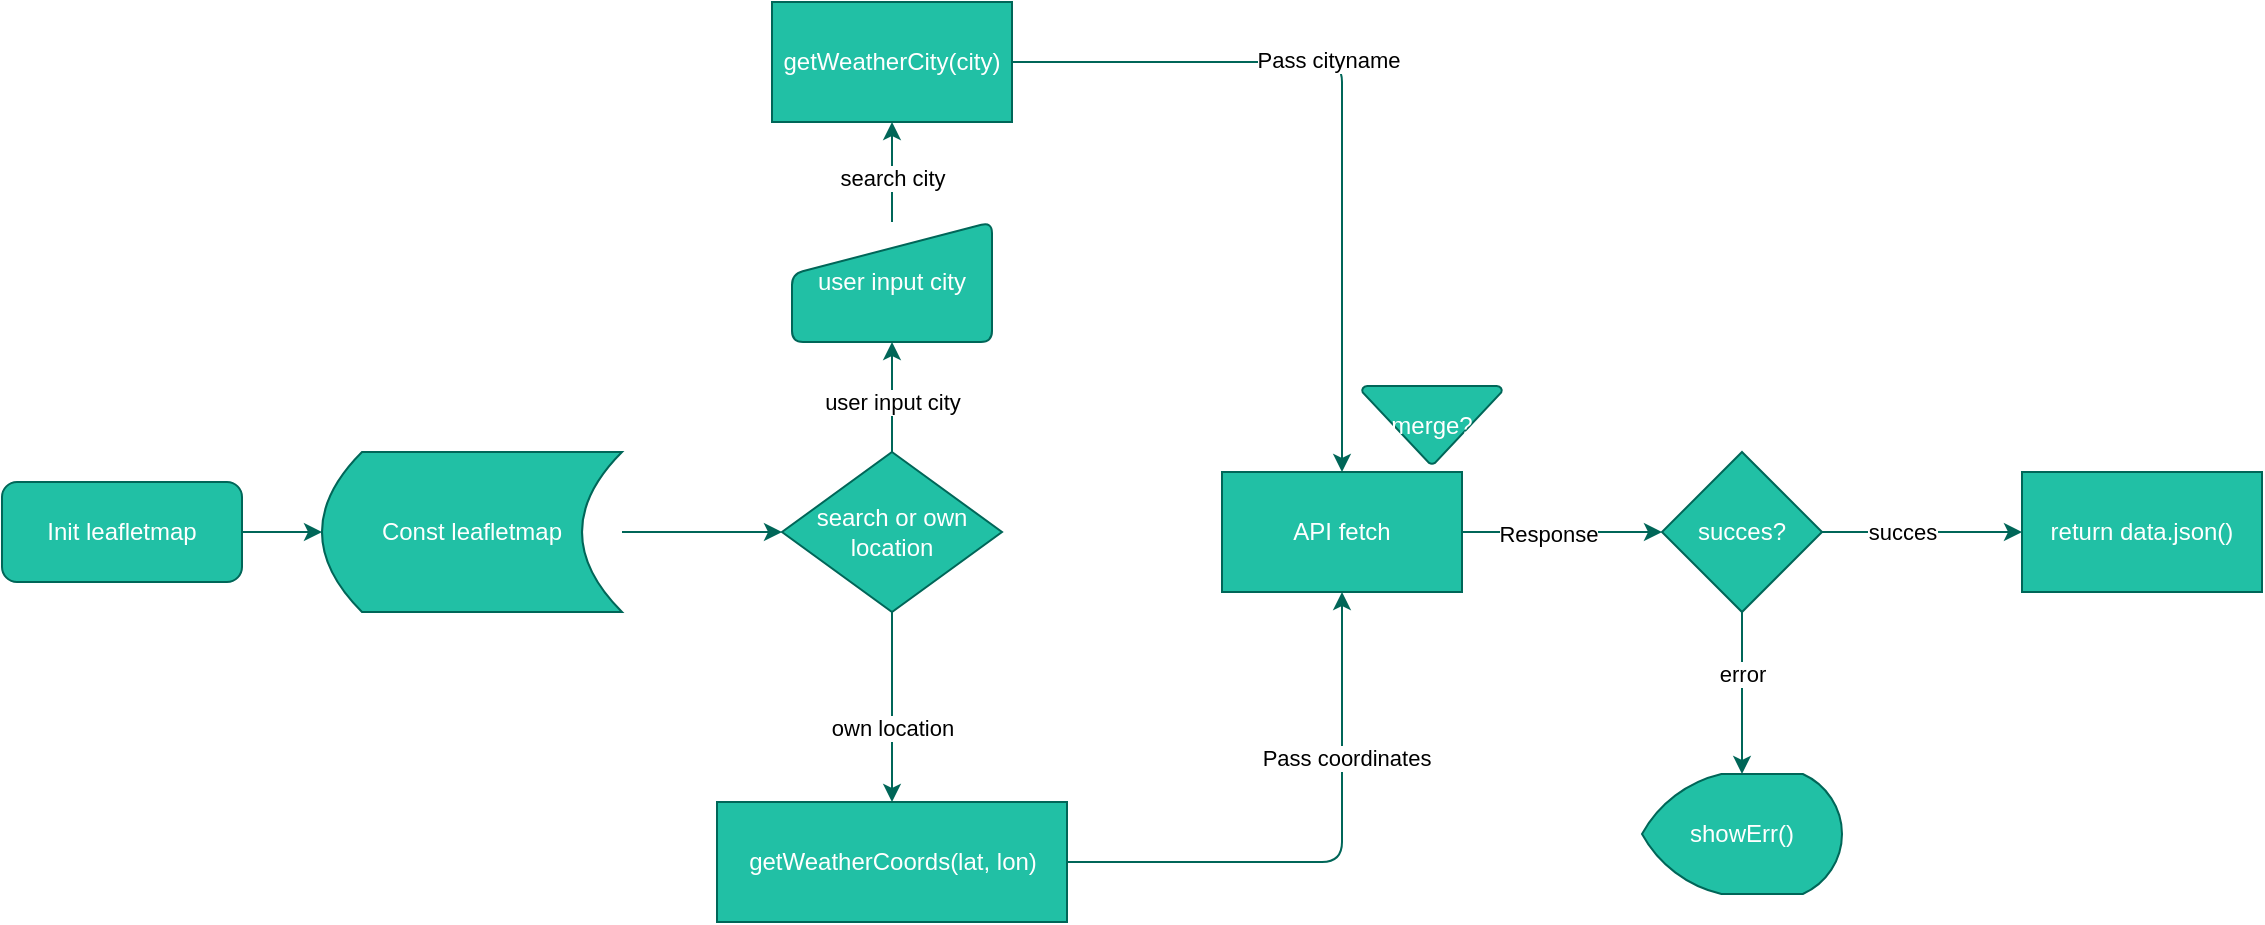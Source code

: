 <mxfile version="14.3.0" type="github"><diagram id="JYntTuqCOvaLVZlUko4C" name="Page-1"><mxGraphModel dx="981" dy="526" grid="1" gridSize="10" guides="1" tooltips="1" connect="1" arrows="1" fold="1" page="1" pageScale="1" pageWidth="1654" pageHeight="1169" math="0" shadow="0"><root><mxCell id="0"/><mxCell id="1" parent="0"/><mxCell id="OXvqALV2gI9AA8YZl8w--7" value="" style="edgeStyle=orthogonalEdgeStyle;curved=0;rounded=1;sketch=0;orthogonalLoop=1;jettySize=auto;html=1;strokeColor=#006658;fillColor=#21C0A5;fontColor=#5C5C5C;" edge="1" parent="1" source="OXvqALV2gI9AA8YZl8w--2" target="OXvqALV2gI9AA8YZl8w--6"><mxGeometry relative="1" as="geometry"/></mxCell><mxCell id="OXvqALV2gI9AA8YZl8w--2" value="Init leafletmap" style="rounded=1;whiteSpace=wrap;html=1;fillColor=#21C0A5;strokeColor=#006658;fontColor=#FFFFFF;" vertex="1" parent="1"><mxGeometry x="20" y="594" width="120" height="50" as="geometry"/></mxCell><mxCell id="OXvqALV2gI9AA8YZl8w--9" value="" style="edgeStyle=orthogonalEdgeStyle;curved=0;rounded=1;sketch=0;orthogonalLoop=1;jettySize=auto;html=1;strokeColor=#006658;fillColor=#21C0A5;fontColor=#FFFFFF;" edge="1" parent="1" source="OXvqALV2gI9AA8YZl8w--6" target="OXvqALV2gI9AA8YZl8w--8"><mxGeometry relative="1" as="geometry"/></mxCell><mxCell id="OXvqALV2gI9AA8YZl8w--6" value="&lt;font color=&quot;#ffffff&quot;&gt;Const leafletmap&lt;/font&gt;" style="shape=dataStorage;whiteSpace=wrap;html=1;fixedSize=1;rounded=0;sketch=0;fillColor=#21C0A5;fontColor=#5C5C5C;strokeColor=#006658;" vertex="1" parent="1"><mxGeometry x="180" y="579" width="150" height="80" as="geometry"/></mxCell><mxCell id="OXvqALV2gI9AA8YZl8w--11" value="" style="edgeStyle=orthogonalEdgeStyle;curved=0;rounded=1;sketch=0;orthogonalLoop=1;jettySize=auto;html=1;strokeColor=#006658;fillColor=#21C0A5;fontColor=#FFFFFF;" edge="1" parent="1" source="OXvqALV2gI9AA8YZl8w--32" target="OXvqALV2gI9AA8YZl8w--10"><mxGeometry relative="1" as="geometry"/></mxCell><mxCell id="OXvqALV2gI9AA8YZl8w--12" value="&lt;font color=&quot;#000000&quot;&gt;search city&lt;/font&gt;" style="edgeLabel;html=1;align=center;verticalAlign=middle;resizable=0;points=[];fontColor=#FFFFFF;" vertex="1" connectable="0" parent="OXvqALV2gI9AA8YZl8w--11"><mxGeometry x="-0.098" relative="1" as="geometry"><mxPoint as="offset"/></mxGeometry></mxCell><mxCell id="OXvqALV2gI9AA8YZl8w--14" value="" style="edgeStyle=orthogonalEdgeStyle;curved=0;rounded=1;sketch=0;orthogonalLoop=1;jettySize=auto;html=1;strokeColor=#006658;fillColor=#21C0A5;fontColor=#FFFFFF;" edge="1" parent="1" source="OXvqALV2gI9AA8YZl8w--8" target="OXvqALV2gI9AA8YZl8w--13"><mxGeometry relative="1" as="geometry"/></mxCell><mxCell id="OXvqALV2gI9AA8YZl8w--15" value="&lt;font color=&quot;#000000&quot;&gt;own location&lt;/font&gt;" style="edgeLabel;html=1;align=center;verticalAlign=middle;resizable=0;points=[];fontColor=#FFFFFF;" vertex="1" connectable="0" parent="OXvqALV2gI9AA8YZl8w--14"><mxGeometry x="0.225" relative="1" as="geometry"><mxPoint as="offset"/></mxGeometry></mxCell><mxCell id="OXvqALV2gI9AA8YZl8w--8" value="&lt;font color=&quot;#ffffff&quot;&gt;search or own location&lt;/font&gt;" style="rhombus;whiteSpace=wrap;html=1;rounded=0;fontColor=#5C5C5C;strokeColor=#006658;fillColor=#21C0A5;sketch=0;" vertex="1" parent="1"><mxGeometry x="410" y="579" width="110" height="80" as="geometry"/></mxCell><mxCell id="OXvqALV2gI9AA8YZl8w--19" value="" style="edgeStyle=orthogonalEdgeStyle;curved=0;rounded=1;sketch=0;orthogonalLoop=1;jettySize=auto;html=1;strokeColor=#006658;fillColor=#21C0A5;fontColor=#FFFFFF;" edge="1" parent="1" source="OXvqALV2gI9AA8YZl8w--10" target="OXvqALV2gI9AA8YZl8w--18"><mxGeometry relative="1" as="geometry"/></mxCell><mxCell id="OXvqALV2gI9AA8YZl8w--21" value="&lt;font color=&quot;#000000&quot;&gt;Pass cityname&lt;/font&gt;" style="edgeLabel;html=1;align=center;verticalAlign=middle;resizable=0;points=[];fontColor=#FFFFFF;" vertex="1" connectable="0" parent="OXvqALV2gI9AA8YZl8w--19"><mxGeometry x="-0.145" y="1" relative="1" as="geometry"><mxPoint as="offset"/></mxGeometry></mxCell><mxCell id="OXvqALV2gI9AA8YZl8w--10" value="&lt;font color=&quot;#ffffff&quot;&gt;getWeatherCity(city)&lt;/font&gt;" style="whiteSpace=wrap;html=1;rounded=0;fontColor=#5C5C5C;strokeColor=#006658;fillColor=#21C0A5;sketch=0;" vertex="1" parent="1"><mxGeometry x="405" y="354" width="120" height="60" as="geometry"/></mxCell><mxCell id="OXvqALV2gI9AA8YZl8w--20" style="edgeStyle=orthogonalEdgeStyle;curved=0;rounded=1;sketch=0;orthogonalLoop=1;jettySize=auto;html=1;entryX=0.5;entryY=1;entryDx=0;entryDy=0;strokeColor=#006658;fillColor=#21C0A5;fontColor=#FFFFFF;" edge="1" parent="1" source="OXvqALV2gI9AA8YZl8w--13" target="OXvqALV2gI9AA8YZl8w--18"><mxGeometry relative="1" as="geometry"/></mxCell><mxCell id="OXvqALV2gI9AA8YZl8w--22" value="&lt;font color=&quot;#000000&quot;&gt;Pass coordinates&lt;/font&gt;" style="edgeLabel;html=1;align=center;verticalAlign=middle;resizable=0;points=[];fontColor=#FFFFFF;" vertex="1" connectable="0" parent="OXvqALV2gI9AA8YZl8w--20"><mxGeometry x="0.394" y="-2" relative="1" as="geometry"><mxPoint as="offset"/></mxGeometry></mxCell><mxCell id="OXvqALV2gI9AA8YZl8w--13" value="getWeatherCoords(lat, lon)" style="whiteSpace=wrap;html=1;rounded=0;strokeColor=#006658;fillColor=#21C0A5;sketch=0;fontColor=#FFFFFF;" vertex="1" parent="1"><mxGeometry x="377.5" y="754" width="175" height="60" as="geometry"/></mxCell><mxCell id="OXvqALV2gI9AA8YZl8w--24" value="" style="edgeStyle=orthogonalEdgeStyle;curved=0;rounded=1;sketch=0;orthogonalLoop=1;jettySize=auto;html=1;strokeColor=#006658;fillColor=#21C0A5;fontColor=#FFFFFF;" edge="1" parent="1" source="OXvqALV2gI9AA8YZl8w--18" target="OXvqALV2gI9AA8YZl8w--23"><mxGeometry relative="1" as="geometry"/></mxCell><mxCell id="OXvqALV2gI9AA8YZl8w--25" value="&lt;font color=&quot;#000000&quot;&gt;Response&lt;/font&gt;" style="edgeLabel;html=1;align=center;verticalAlign=middle;resizable=0;points=[];fontColor=#FFFFFF;" vertex="1" connectable="0" parent="OXvqALV2gI9AA8YZl8w--24"><mxGeometry x="-0.144" y="-1" relative="1" as="geometry"><mxPoint as="offset"/></mxGeometry></mxCell><mxCell id="OXvqALV2gI9AA8YZl8w--18" value="&lt;font color=&quot;#ffffff&quot;&gt;API fetch&lt;/font&gt;" style="whiteSpace=wrap;html=1;rounded=0;fontColor=#5C5C5C;strokeColor=#006658;fillColor=#21C0A5;sketch=0;" vertex="1" parent="1"><mxGeometry x="630" y="589" width="120" height="60" as="geometry"/></mxCell><mxCell id="OXvqALV2gI9AA8YZl8w--27" value="" style="edgeStyle=orthogonalEdgeStyle;curved=0;rounded=1;sketch=0;orthogonalLoop=1;jettySize=auto;html=1;strokeColor=#006658;fillColor=#21C0A5;fontColor=#FFFFFF;" edge="1" parent="1" source="OXvqALV2gI9AA8YZl8w--23" target="OXvqALV2gI9AA8YZl8w--26"><mxGeometry relative="1" as="geometry"/></mxCell><mxCell id="OXvqALV2gI9AA8YZl8w--31" value="&lt;font color=&quot;#000000&quot;&gt;succes&lt;/font&gt;" style="edgeLabel;html=1;align=center;verticalAlign=middle;resizable=0;points=[];fontColor=#FFFFFF;" vertex="1" connectable="0" parent="OXvqALV2gI9AA8YZl8w--27"><mxGeometry x="-0.211" relative="1" as="geometry"><mxPoint as="offset"/></mxGeometry></mxCell><mxCell id="OXvqALV2gI9AA8YZl8w--40" style="edgeStyle=orthogonalEdgeStyle;curved=0;rounded=1;sketch=0;orthogonalLoop=1;jettySize=auto;html=1;strokeColor=#006658;fillColor=#21C0A5;fontColor=#FFFFFF;" edge="1" parent="1" source="OXvqALV2gI9AA8YZl8w--23" target="OXvqALV2gI9AA8YZl8w--39"><mxGeometry relative="1" as="geometry"/></mxCell><mxCell id="OXvqALV2gI9AA8YZl8w--41" value="&lt;font color=&quot;#000000&quot;&gt;error&lt;br&gt;&lt;/font&gt;" style="edgeLabel;html=1;align=center;verticalAlign=middle;resizable=0;points=[];fontColor=#FFFFFF;" vertex="1" connectable="0" parent="OXvqALV2gI9AA8YZl8w--40"><mxGeometry x="-0.285" y="1" relative="1" as="geometry"><mxPoint x="-1" y="1.95" as="offset"/></mxGeometry></mxCell><mxCell id="OXvqALV2gI9AA8YZl8w--23" value="&lt;font color=&quot;#ffffff&quot;&gt;succes?&lt;/font&gt;" style="rhombus;whiteSpace=wrap;html=1;rounded=0;fontColor=#5C5C5C;strokeColor=#006658;fillColor=#21C0A5;sketch=0;" vertex="1" parent="1"><mxGeometry x="850" y="579" width="80" height="80" as="geometry"/></mxCell><mxCell id="OXvqALV2gI9AA8YZl8w--26" value="&lt;font color=&quot;#ffffff&quot;&gt;return data.json()&lt;/font&gt;" style="whiteSpace=wrap;html=1;rounded=0;fontColor=#5C5C5C;strokeColor=#006658;fillColor=#21C0A5;sketch=0;" vertex="1" parent="1"><mxGeometry x="1030" y="589" width="120" height="60" as="geometry"/></mxCell><mxCell id="OXvqALV2gI9AA8YZl8w--32" value="user input city" style="html=1;strokeWidth=1;shape=manualInput;whiteSpace=wrap;rounded=1;size=26;arcSize=11;sketch=0;fillColor=#21C0A5;fontColor=#FFFFFF;strokeColor=#006658;" vertex="1" parent="1"><mxGeometry x="415" y="464" width="100" height="60" as="geometry"/></mxCell><mxCell id="OXvqALV2gI9AA8YZl8w--33" value="" style="edgeStyle=orthogonalEdgeStyle;curved=0;rounded=1;sketch=0;orthogonalLoop=1;jettySize=auto;html=1;strokeColor=#006658;fillColor=#21C0A5;fontColor=#FFFFFF;" edge="1" parent="1" source="OXvqALV2gI9AA8YZl8w--8" target="OXvqALV2gI9AA8YZl8w--32"><mxGeometry relative="1" as="geometry"><mxPoint x="465" y="579" as="sourcePoint"/><mxPoint x="465" y="414.0" as="targetPoint"/></mxGeometry></mxCell><mxCell id="OXvqALV2gI9AA8YZl8w--34" value="&lt;font color=&quot;#000000&quot;&gt;user input city&lt;/font&gt;" style="edgeLabel;html=1;align=center;verticalAlign=middle;resizable=0;points=[];fontColor=#FFFFFF;" vertex="1" connectable="0" parent="OXvqALV2gI9AA8YZl8w--33"><mxGeometry x="-0.098" relative="1" as="geometry"><mxPoint as="offset"/></mxGeometry></mxCell><mxCell id="OXvqALV2gI9AA8YZl8w--39" value="showErr()" style="strokeWidth=1;html=1;shape=mxgraph.flowchart.display;whiteSpace=wrap;rounded=0;sketch=0;fillColor=#21C0A5;fontColor=#FFFFFF;strokeColor=#006658;" vertex="1" parent="1"><mxGeometry x="840" y="740" width="100" height="60" as="geometry"/></mxCell><mxCell id="OXvqALV2gI9AA8YZl8w--42" value="merge?" style="strokeWidth=1;html=1;shape=mxgraph.flowchart.merge_or_storage;whiteSpace=wrap;rounded=0;sketch=0;fillColor=#21C0A5;fontColor=#FFFFFF;strokeColor=#006658;" vertex="1" parent="1"><mxGeometry x="700" y="546" width="70" height="39" as="geometry"/></mxCell></root></mxGraphModel></diagram></mxfile>